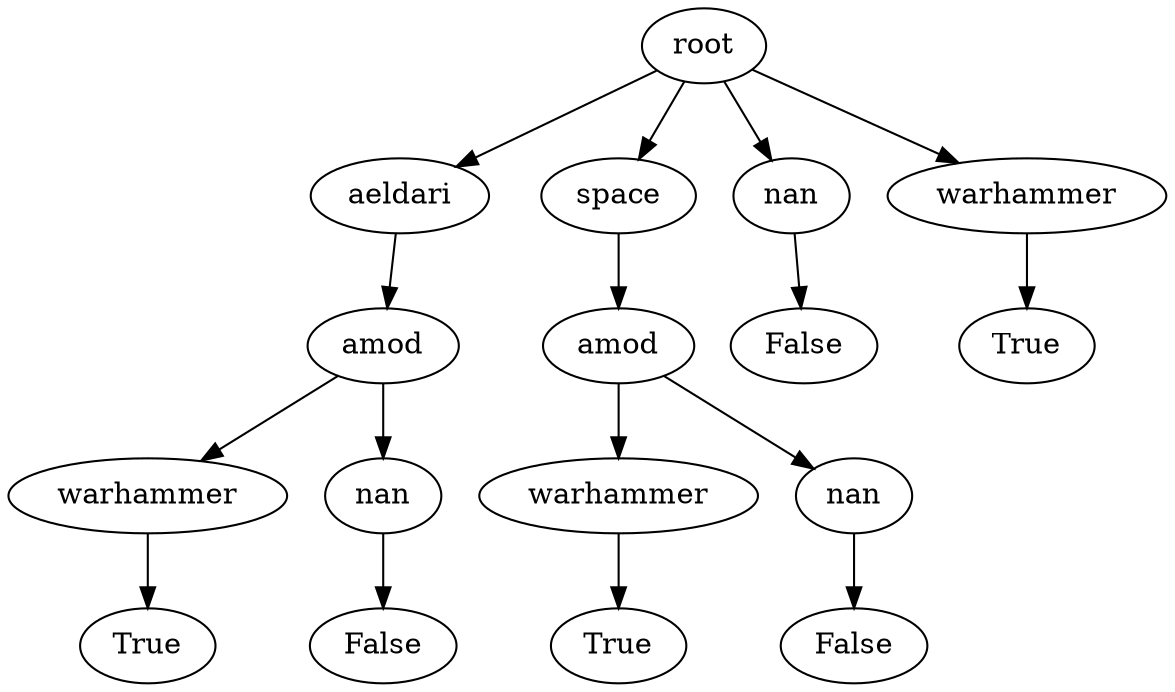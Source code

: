 // Decision Tree
digraph {
	root [label=root]
	0.6386335546309275 [label=aeldari]
	root -> 0.6386335546309275
	0.2793561837840971 [label=amod]
	0.6386335546309275 -> 0.2793561837840971
	0.9296530806919447 [label=space]
	root -> 0.9296530806919447
	0.7320568454109125 [label=amod]
	0.9296530806919447 -> 0.7320568454109125
	0.9312473120651059 [label=nan]
	root -> 0.9312473120651059
	0.28937033508521426 [label=False]
	0.9312473120651059 -> 0.28937033508521426
	0.4024823035178863 [label=warhammer]
	root -> 0.4024823035178863
	0.23104122758031886 [label=True]
	0.4024823035178863 -> 0.23104122758031886
	0.2793561837840971 [label=amod]
	0.3645615297102224 [label=warhammer]
	0.2793561837840971 -> 0.3645615297102224
	0.3687406354645083 [label=True]
	0.3645615297102224 -> 0.3687406354645083
	0.9284114383558759 [label=nan]
	0.2793561837840971 -> 0.9284114383558759
	0.6291590344924709 [label=False]
	0.9284114383558759 -> 0.6291590344924709
	0.7320568454109125 [label=amod]
	0.298346158648356 [label=warhammer]
	0.7320568454109125 -> 0.298346158648356
	0.3832168320129786 [label=True]
	0.298346158648356 -> 0.3832168320129786
	0.20422136912246758 [label=nan]
	0.7320568454109125 -> 0.20422136912246758
	0.7392374703391996 [label=False]
	0.20422136912246758 -> 0.7392374703391996
}
